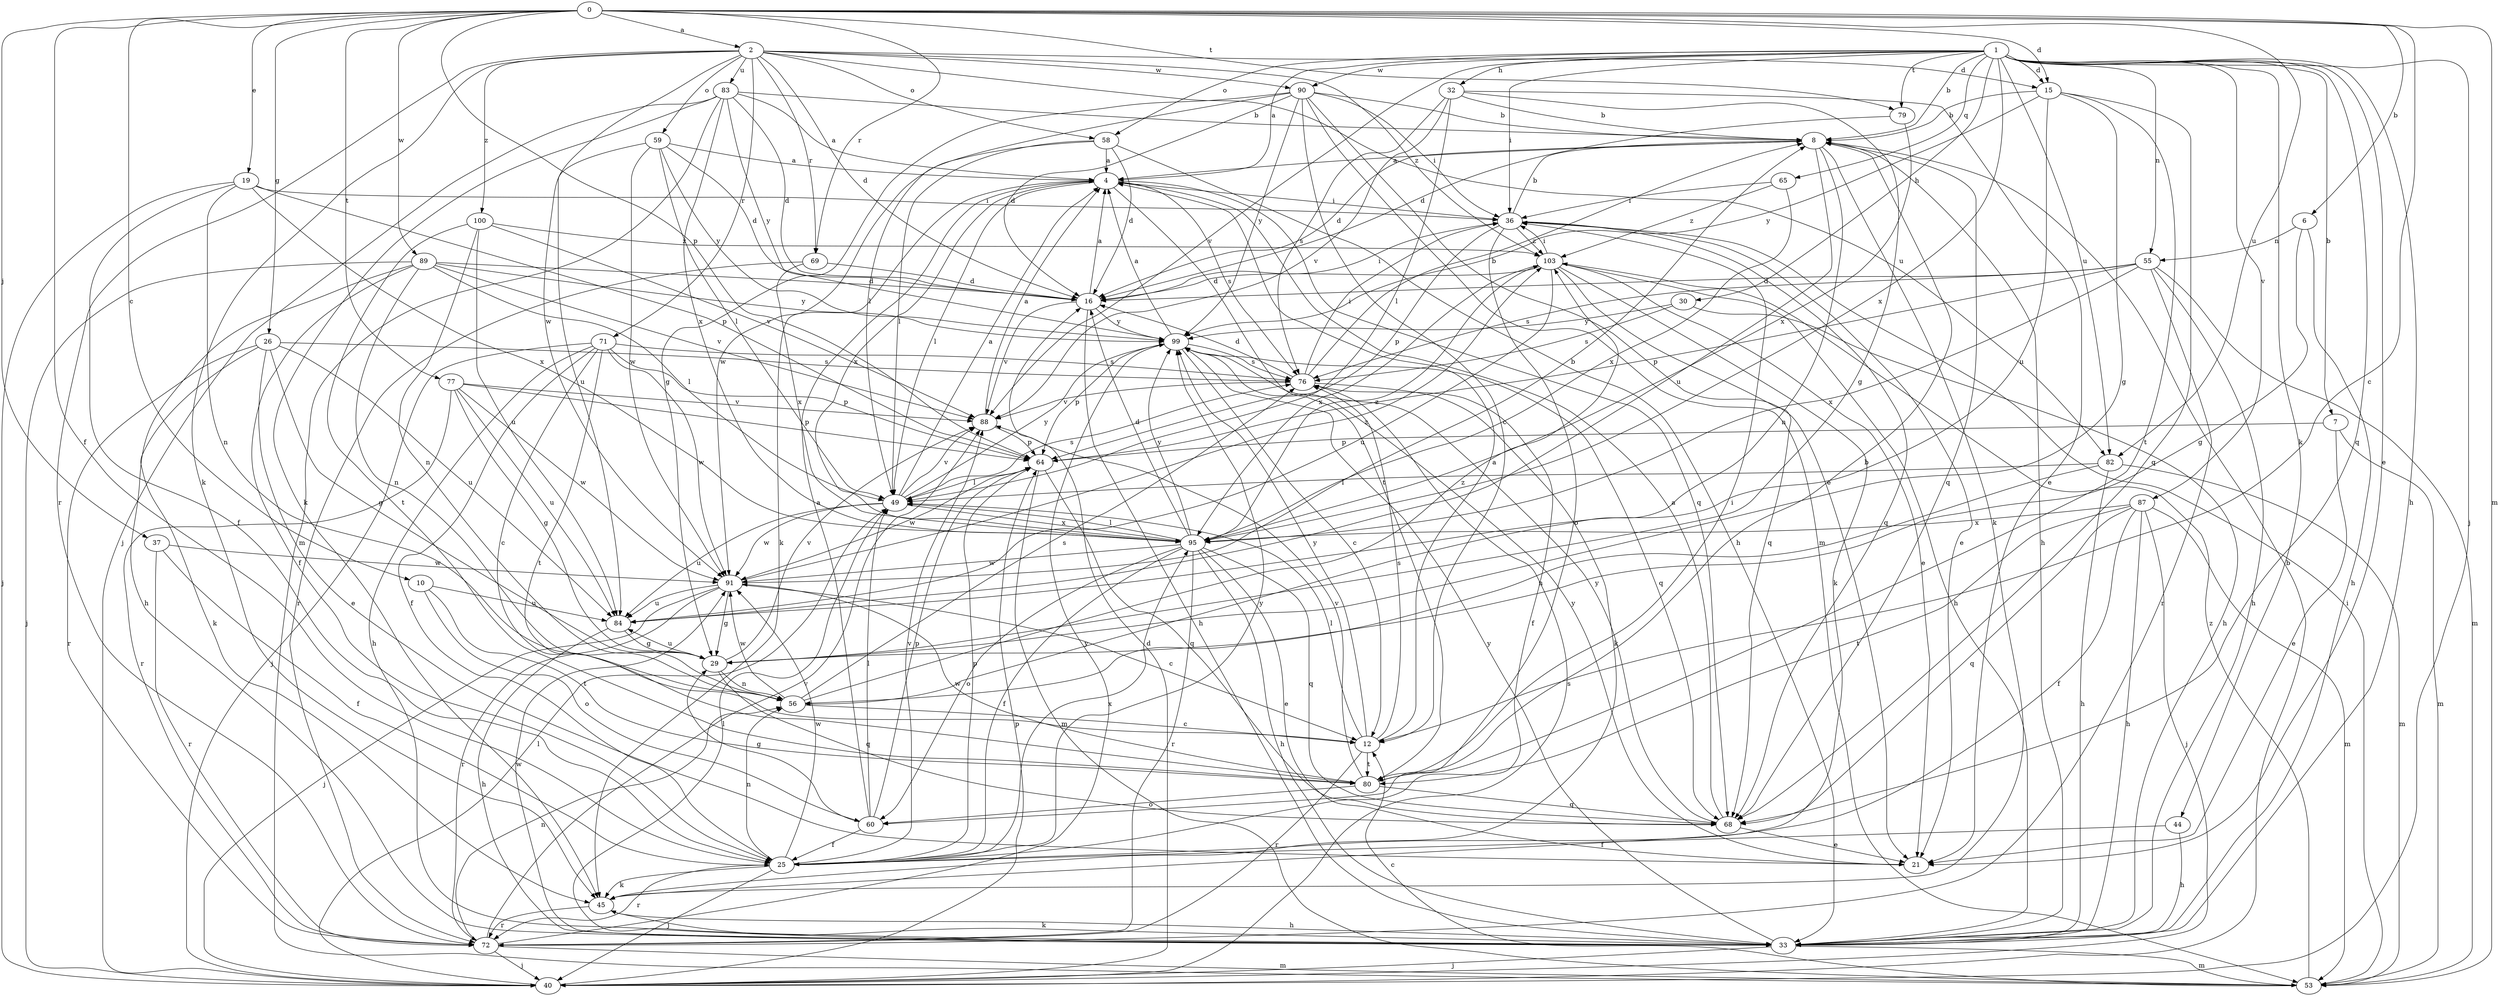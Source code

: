 strict digraph  {
0;
1;
2;
4;
6;
7;
8;
10;
12;
15;
16;
19;
21;
25;
26;
29;
30;
32;
33;
36;
37;
40;
44;
45;
49;
53;
55;
56;
58;
59;
60;
64;
65;
68;
69;
71;
72;
76;
77;
79;
80;
82;
83;
84;
87;
88;
89;
90;
91;
95;
99;
100;
103;
0 -> 2  [label=a];
0 -> 6  [label=b];
0 -> 10  [label=c];
0 -> 12  [label=c];
0 -> 15  [label=d];
0 -> 19  [label=e];
0 -> 25  [label=f];
0 -> 26  [label=g];
0 -> 37  [label=j];
0 -> 53  [label=m];
0 -> 64  [label=p];
0 -> 69  [label=r];
0 -> 77  [label=t];
0 -> 79  [label=t];
0 -> 82  [label=u];
0 -> 89  [label=w];
1 -> 4  [label=a];
1 -> 7  [label=b];
1 -> 8  [label=b];
1 -> 15  [label=d];
1 -> 21  [label=e];
1 -> 30  [label=h];
1 -> 32  [label=h];
1 -> 33  [label=h];
1 -> 36  [label=i];
1 -> 40  [label=j];
1 -> 44  [label=k];
1 -> 55  [label=n];
1 -> 58  [label=o];
1 -> 65  [label=q];
1 -> 68  [label=q];
1 -> 79  [label=t];
1 -> 82  [label=u];
1 -> 87  [label=v];
1 -> 88  [label=v];
1 -> 90  [label=w];
1 -> 95  [label=x];
2 -> 15  [label=d];
2 -> 16  [label=d];
2 -> 45  [label=k];
2 -> 58  [label=o];
2 -> 59  [label=o];
2 -> 69  [label=r];
2 -> 71  [label=r];
2 -> 72  [label=r];
2 -> 82  [label=u];
2 -> 83  [label=u];
2 -> 90  [label=w];
2 -> 91  [label=w];
2 -> 100  [label=z];
2 -> 103  [label=z];
4 -> 36  [label=i];
4 -> 45  [label=k];
4 -> 49  [label=l];
4 -> 68  [label=q];
4 -> 76  [label=s];
4 -> 80  [label=t];
4 -> 95  [label=x];
6 -> 29  [label=g];
6 -> 33  [label=h];
6 -> 55  [label=n];
7 -> 21  [label=e];
7 -> 53  [label=m];
7 -> 64  [label=p];
8 -> 4  [label=a];
8 -> 16  [label=d];
8 -> 33  [label=h];
8 -> 45  [label=k];
8 -> 56  [label=n];
8 -> 68  [label=q];
8 -> 84  [label=u];
10 -> 60  [label=o];
10 -> 80  [label=t];
10 -> 84  [label=u];
12 -> 4  [label=a];
12 -> 49  [label=l];
12 -> 72  [label=r];
12 -> 76  [label=s];
12 -> 80  [label=t];
12 -> 99  [label=y];
15 -> 8  [label=b];
15 -> 29  [label=g];
15 -> 68  [label=q];
15 -> 80  [label=t];
15 -> 84  [label=u];
15 -> 99  [label=y];
16 -> 4  [label=a];
16 -> 33  [label=h];
16 -> 36  [label=i];
16 -> 88  [label=v];
16 -> 99  [label=y];
19 -> 25  [label=f];
19 -> 36  [label=i];
19 -> 40  [label=j];
19 -> 56  [label=n];
19 -> 64  [label=p];
19 -> 95  [label=x];
21 -> 99  [label=y];
25 -> 40  [label=j];
25 -> 45  [label=k];
25 -> 56  [label=n];
25 -> 64  [label=p];
25 -> 72  [label=r];
25 -> 88  [label=v];
25 -> 91  [label=w];
25 -> 95  [label=x];
25 -> 99  [label=y];
26 -> 21  [label=e];
26 -> 29  [label=g];
26 -> 45  [label=k];
26 -> 72  [label=r];
26 -> 76  [label=s];
26 -> 84  [label=u];
29 -> 56  [label=n];
29 -> 68  [label=q];
29 -> 84  [label=u];
29 -> 88  [label=v];
30 -> 33  [label=h];
30 -> 76  [label=s];
30 -> 99  [label=y];
32 -> 8  [label=b];
32 -> 21  [label=e];
32 -> 29  [label=g];
32 -> 49  [label=l];
32 -> 76  [label=s];
32 -> 88  [label=v];
33 -> 40  [label=j];
33 -> 45  [label=k];
33 -> 49  [label=l];
33 -> 53  [label=m];
33 -> 91  [label=w];
33 -> 99  [label=y];
36 -> 8  [label=b];
36 -> 21  [label=e];
36 -> 60  [label=o];
36 -> 64  [label=p];
36 -> 68  [label=q];
36 -> 103  [label=z];
37 -> 25  [label=f];
37 -> 72  [label=r];
37 -> 91  [label=w];
40 -> 8  [label=b];
40 -> 16  [label=d];
40 -> 49  [label=l];
40 -> 64  [label=p];
40 -> 76  [label=s];
44 -> 25  [label=f];
44 -> 33  [label=h];
45 -> 33  [label=h];
45 -> 72  [label=r];
49 -> 4  [label=a];
49 -> 76  [label=s];
49 -> 84  [label=u];
49 -> 88  [label=v];
49 -> 91  [label=w];
49 -> 95  [label=x];
49 -> 99  [label=y];
53 -> 12  [label=c];
53 -> 36  [label=i];
53 -> 103  [label=z];
55 -> 16  [label=d];
55 -> 33  [label=h];
55 -> 53  [label=m];
55 -> 64  [label=p];
55 -> 72  [label=r];
55 -> 76  [label=s];
55 -> 95  [label=x];
56 -> 12  [label=c];
56 -> 76  [label=s];
56 -> 91  [label=w];
56 -> 103  [label=z];
58 -> 4  [label=a];
58 -> 16  [label=d];
58 -> 33  [label=h];
58 -> 49  [label=l];
58 -> 91  [label=w];
59 -> 4  [label=a];
59 -> 16  [label=d];
59 -> 49  [label=l];
59 -> 84  [label=u];
59 -> 91  [label=w];
59 -> 99  [label=y];
60 -> 4  [label=a];
60 -> 25  [label=f];
60 -> 29  [label=g];
60 -> 49  [label=l];
60 -> 64  [label=p];
64 -> 49  [label=l];
64 -> 53  [label=m];
64 -> 68  [label=q];
64 -> 91  [label=w];
65 -> 36  [label=i];
65 -> 95  [label=x];
65 -> 103  [label=z];
68 -> 4  [label=a];
68 -> 21  [label=e];
68 -> 99  [label=y];
69 -> 16  [label=d];
69 -> 72  [label=r];
69 -> 95  [label=x];
71 -> 12  [label=c];
71 -> 25  [label=f];
71 -> 33  [label=h];
71 -> 40  [label=j];
71 -> 64  [label=p];
71 -> 76  [label=s];
71 -> 80  [label=t];
71 -> 91  [label=w];
72 -> 40  [label=j];
72 -> 53  [label=m];
72 -> 56  [label=n];
72 -> 88  [label=v];
72 -> 99  [label=y];
76 -> 8  [label=b];
76 -> 16  [label=d];
76 -> 25  [label=f];
76 -> 36  [label=i];
76 -> 45  [label=k];
76 -> 88  [label=v];
77 -> 29  [label=g];
77 -> 64  [label=p];
77 -> 72  [label=r];
77 -> 84  [label=u];
77 -> 88  [label=v];
77 -> 91  [label=w];
79 -> 16  [label=d];
79 -> 95  [label=x];
80 -> 8  [label=b];
80 -> 36  [label=i];
80 -> 60  [label=o];
80 -> 68  [label=q];
80 -> 88  [label=v];
80 -> 91  [label=w];
82 -> 33  [label=h];
82 -> 49  [label=l];
82 -> 53  [label=m];
82 -> 56  [label=n];
83 -> 4  [label=a];
83 -> 8  [label=b];
83 -> 16  [label=d];
83 -> 40  [label=j];
83 -> 45  [label=k];
83 -> 53  [label=m];
83 -> 95  [label=x];
83 -> 99  [label=y];
84 -> 29  [label=g];
84 -> 33  [label=h];
87 -> 25  [label=f];
87 -> 33  [label=h];
87 -> 40  [label=j];
87 -> 53  [label=m];
87 -> 68  [label=q];
87 -> 80  [label=t];
87 -> 95  [label=x];
88 -> 4  [label=a];
88 -> 64  [label=p];
89 -> 16  [label=d];
89 -> 25  [label=f];
89 -> 33  [label=h];
89 -> 40  [label=j];
89 -> 49  [label=l];
89 -> 56  [label=n];
89 -> 88  [label=v];
89 -> 99  [label=y];
90 -> 8  [label=b];
90 -> 12  [label=c];
90 -> 16  [label=d];
90 -> 21  [label=e];
90 -> 29  [label=g];
90 -> 36  [label=i];
90 -> 49  [label=l];
90 -> 53  [label=m];
90 -> 99  [label=y];
91 -> 8  [label=b];
91 -> 12  [label=c];
91 -> 29  [label=g];
91 -> 40  [label=j];
91 -> 72  [label=r];
91 -> 84  [label=u];
91 -> 103  [label=z];
95 -> 16  [label=d];
95 -> 21  [label=e];
95 -> 25  [label=f];
95 -> 33  [label=h];
95 -> 49  [label=l];
95 -> 60  [label=o];
95 -> 68  [label=q];
95 -> 72  [label=r];
95 -> 91  [label=w];
95 -> 99  [label=y];
95 -> 103  [label=z];
99 -> 4  [label=a];
99 -> 12  [label=c];
99 -> 64  [label=p];
99 -> 68  [label=q];
99 -> 76  [label=s];
100 -> 56  [label=n];
100 -> 80  [label=t];
100 -> 84  [label=u];
100 -> 88  [label=v];
100 -> 103  [label=z];
103 -> 16  [label=d];
103 -> 21  [label=e];
103 -> 33  [label=h];
103 -> 36  [label=i];
103 -> 45  [label=k];
103 -> 68  [label=q];
103 -> 84  [label=u];
103 -> 95  [label=x];
}
